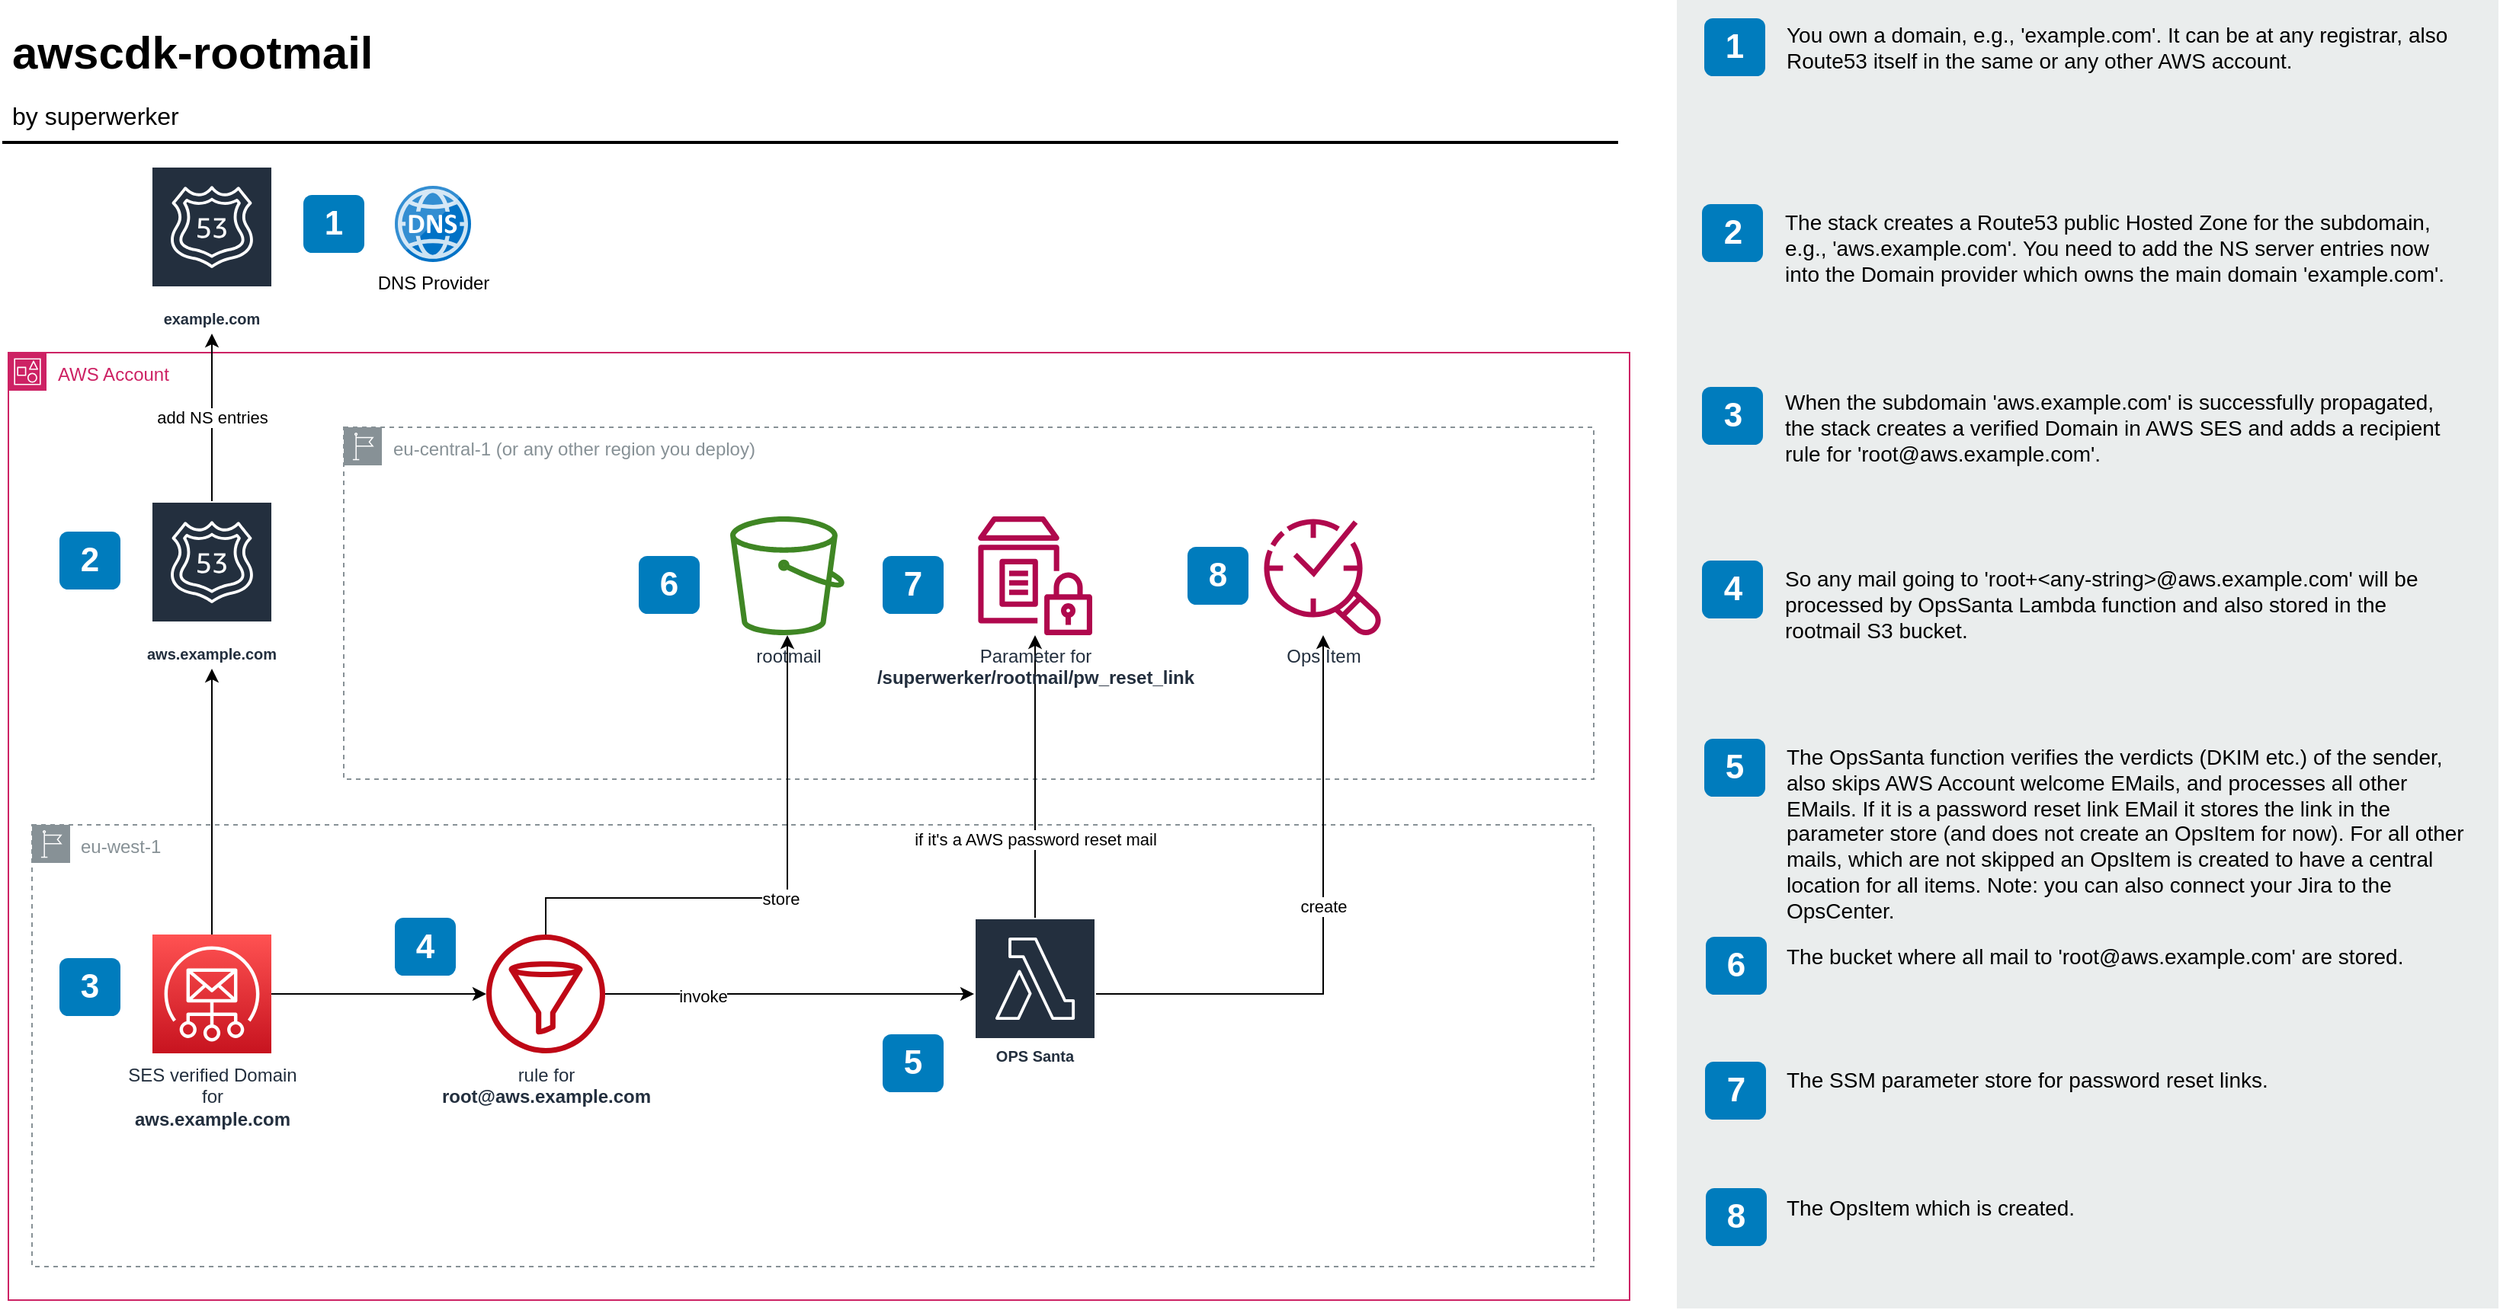 <mxfile version="21.6.6" type="device">
  <diagram id="Ht1M8jgEwFfnCIfOTk4-" name="Page-1">
    <mxGraphModel dx="1794" dy="775" grid="1" gridSize="10" guides="1" tooltips="1" connect="1" arrows="1" fold="1" page="1" pageScale="1" pageWidth="1169" pageHeight="827" math="0" shadow="0">
      <root>
        <mxCell id="0" />
        <mxCell id="1" parent="0" />
        <mxCell id="-QjtrjUzRDEMRZ5MF8oH-9" value="1" style="rounded=1;whiteSpace=wrap;html=1;fillColor=#007CBD;strokeColor=none;fontColor=#FFFFFF;fontStyle=1;fontSize=22;" parent="1" vertex="1">
          <mxGeometry x="250" y="179" width="40" height="38" as="geometry" />
        </mxCell>
        <mxCell id="-QjtrjUzRDEMRZ5MF8oH-47" value="awscdk-rootmail" style="text;html=1;resizable=0;points=[];autosize=1;align=left;verticalAlign=top;spacingTop=-4;fontSize=30;fontStyle=1" parent="1" vertex="1">
          <mxGeometry x="56.5" y="64.5" width="260" height="40" as="geometry" />
        </mxCell>
        <mxCell id="-QjtrjUzRDEMRZ5MF8oH-48" value="by superwerker" style="text;html=1;resizable=0;points=[];autosize=1;align=left;verticalAlign=top;spacingTop=-4;fontSize=16;" parent="1" vertex="1">
          <mxGeometry x="56.5" y="114.5" width="130" height="30" as="geometry" />
        </mxCell>
        <mxCell id="SCVMTBWpLvtzJIhz15lM-1" value="" style="line;strokeWidth=2;html=1;fontSize=14;" parent="1" vertex="1">
          <mxGeometry x="52.5" y="139.5" width="1060" height="10" as="geometry" />
        </mxCell>
        <mxCell id="7OVz4w7n9kzEPWy-4BBC-3" value="" style="rounded=0;whiteSpace=wrap;html=1;fillColor=#EAEDED;fontSize=22;fontColor=#FFFFFF;strokeColor=none;labelBackgroundColor=none;" parent="1" vertex="1">
          <mxGeometry x="1151" y="51" width="539" height="859" as="geometry" />
        </mxCell>
        <mxCell id="7OVz4w7n9kzEPWy-4BBC-4" value="1" style="rounded=1;whiteSpace=wrap;html=1;fillColor=#007CBD;strokeColor=none;fontColor=#FFFFFF;fontStyle=1;fontSize=22;labelBackgroundColor=none;" parent="1" vertex="1">
          <mxGeometry x="1169" y="63" width="40" height="38" as="geometry" />
        </mxCell>
        <mxCell id="7OVz4w7n9kzEPWy-4BBC-5" value="2" style="rounded=1;whiteSpace=wrap;html=1;fillColor=#007CBD;strokeColor=none;fontColor=#FFFFFF;fontStyle=1;fontSize=22;labelBackgroundColor=none;" parent="1" vertex="1">
          <mxGeometry x="1167.5" y="185" width="40" height="38" as="geometry" />
        </mxCell>
        <mxCell id="7OVz4w7n9kzEPWy-4BBC-6" value="3" style="rounded=1;whiteSpace=wrap;html=1;fillColor=#007CBD;strokeColor=none;fontColor=#FFFFFF;fontStyle=1;fontSize=22;labelBackgroundColor=none;" parent="1" vertex="1">
          <mxGeometry x="1167.5" y="305" width="40" height="38" as="geometry" />
        </mxCell>
        <mxCell id="7OVz4w7n9kzEPWy-4BBC-7" value="4" style="rounded=1;whiteSpace=wrap;html=1;fillColor=#007CBD;strokeColor=none;fontColor=#FFFFFF;fontStyle=1;fontSize=22;labelBackgroundColor=none;" parent="1" vertex="1">
          <mxGeometry x="1167.5" y="419" width="40" height="38" as="geometry" />
        </mxCell>
        <mxCell id="7OVz4w7n9kzEPWy-4BBC-8" value="5" style="rounded=1;whiteSpace=wrap;html=1;fillColor=#007CBD;strokeColor=none;fontColor=#FFFFFF;fontStyle=1;fontSize=22;labelBackgroundColor=none;" parent="1" vertex="1">
          <mxGeometry x="1169" y="536" width="40" height="38" as="geometry" />
        </mxCell>
        <mxCell id="7OVz4w7n9kzEPWy-4BBC-9" value="6" style="rounded=1;whiteSpace=wrap;html=1;fillColor=#007CBD;strokeColor=none;fontColor=#FFFFFF;fontStyle=1;fontSize=22;labelBackgroundColor=none;" parent="1" vertex="1">
          <mxGeometry x="1170" y="666" width="40" height="38" as="geometry" />
        </mxCell>
        <mxCell id="7OVz4w7n9kzEPWy-4BBC-10" value="7" style="rounded=1;whiteSpace=wrap;html=1;fillColor=#007CBD;strokeColor=none;fontColor=#FFFFFF;fontStyle=1;fontSize=22;labelBackgroundColor=none;" parent="1" vertex="1">
          <mxGeometry x="1169.5" y="748" width="40" height="38" as="geometry" />
        </mxCell>
        <mxCell id="7OVz4w7n9kzEPWy-4BBC-11" value="8" style="rounded=1;whiteSpace=wrap;html=1;fillColor=#007CBD;strokeColor=none;fontColor=#FFFFFF;fontStyle=1;fontSize=22;labelBackgroundColor=none;" parent="1" vertex="1">
          <mxGeometry x="1170" y="831" width="40" height="38" as="geometry" />
        </mxCell>
        <mxCell id="7OVz4w7n9kzEPWy-4BBC-13" value="&lt;span&gt;You own a domain, e.g., &#39;example.com&#39;. It can be at any registrar, also Route53 itself in the same or any other AWS account.&lt;/span&gt;" style="text;html=1;align=left;verticalAlign=top;spacingTop=-4;fontSize=14;labelBackgroundColor=none;whiteSpace=wrap;" parent="1" vertex="1">
          <mxGeometry x="1220.5" y="62.5" width="449" height="118" as="geometry" />
        </mxCell>
        <mxCell id="7OVz4w7n9kzEPWy-4BBC-14" value="The stack creates a Route53 public Hosted Zone for the subdomain, e.g., &#39;aws.example.com&#39;. You need to add the NS server entries now into the Domain provider which owns the main domain &#39;example.com&#39;." style="text;html=1;align=left;verticalAlign=top;spacingTop=-4;fontSize=14;labelBackgroundColor=none;whiteSpace=wrap;" parent="1" vertex="1">
          <mxGeometry x="1219.5" y="185.5" width="450" height="115" as="geometry" />
        </mxCell>
        <mxCell id="7OVz4w7n9kzEPWy-4BBC-15" value="&lt;span&gt;When the subdomain &#39;aws.example.com&#39; is successfully propagated, the stack creates a verified Domain in AWS SES and adds a recipient rule for &#39;root@aws.example.com&#39;. &lt;br&gt;&lt;/span&gt;" style="text;html=1;align=left;verticalAlign=top;spacingTop=-4;fontSize=14;labelBackgroundColor=none;whiteSpace=wrap;" parent="1" vertex="1">
          <mxGeometry x="1219.5" y="303.5" width="450" height="117" as="geometry" />
        </mxCell>
        <mxCell id="7OVz4w7n9kzEPWy-4BBC-16" value="So any mail going to &#39;root+&amp;lt;any-string&amp;gt;@aws.example.com&#39; will be processed by OpsSanta Lambda function and also stored in the rootmail S3 bucket." style="text;html=1;align=left;verticalAlign=top;spacingTop=-4;fontSize=14;labelBackgroundColor=none;whiteSpace=wrap;" parent="1" vertex="1">
          <mxGeometry x="1219.5" y="419.5" width="450" height="121" as="geometry" />
        </mxCell>
        <mxCell id="7OVz4w7n9kzEPWy-4BBC-17" value="&lt;span&gt;The OpsSanta function verifies the verdicts (DKIM etc.) of the sender, also skips AWS Account welcome EMails, and processes all other EMails. If it is a password reset link EMail it stores the link in the parameter store (and does not create an OpsItem for now). For all other mails, which are not skipped an OpsItem is created to have a central location for all items. Note: you can also connect your Jira to the OpsCenter.&lt;/span&gt;" style="text;html=1;align=left;verticalAlign=top;spacingTop=-4;fontSize=14;labelBackgroundColor=none;whiteSpace=wrap;" parent="1" vertex="1">
          <mxGeometry x="1220.5" y="536.5" width="449" height="123.5" as="geometry" />
        </mxCell>
        <mxCell id="7OVz4w7n9kzEPWy-4BBC-18" value="&lt;span&gt;The bucket where all mail to &#39;root@aws.example.com&#39; are stored.&lt;/span&gt;" style="text;html=1;align=left;verticalAlign=top;spacingTop=-4;fontSize=14;labelBackgroundColor=none;whiteSpace=wrap;" parent="1" vertex="1">
          <mxGeometry x="1220.5" y="667.5" width="450" height="62.5" as="geometry" />
        </mxCell>
        <mxCell id="7OVz4w7n9kzEPWy-4BBC-19" value="&lt;span&gt;The SSM parameter store for password reset links.&lt;/span&gt;" style="text;html=1;align=left;verticalAlign=top;spacingTop=-4;fontSize=14;labelBackgroundColor=none;whiteSpace=wrap;" parent="1" vertex="1">
          <mxGeometry x="1220.5" y="748.5" width="449" height="47.5" as="geometry" />
        </mxCell>
        <mxCell id="7OVz4w7n9kzEPWy-4BBC-20" value="&lt;span&gt;The OpsItem which is created.&lt;/span&gt;" style="text;html=1;align=left;verticalAlign=top;spacingTop=-4;fontSize=14;labelBackgroundColor=none;whiteSpace=wrap;" parent="1" vertex="1">
          <mxGeometry x="1220.5" y="832.5" width="449" height="48.5" as="geometry" />
        </mxCell>
        <mxCell id="bbvVeTHvoaUDWQekboov-1" value="AWS Account" style="points=[[0,0],[0.25,0],[0.5,0],[0.75,0],[1,0],[1,0.25],[1,0.5],[1,0.75],[1,1],[0.75,1],[0.5,1],[0.25,1],[0,1],[0,0.75],[0,0.5],[0,0.25]];outlineConnect=0;gradientColor=none;html=1;whiteSpace=wrap;fontSize=12;fontStyle=0;container=1;pointerEvents=0;collapsible=0;recursiveResize=0;shape=mxgraph.aws4.group;grIcon=mxgraph.aws4.group_account;strokeColor=#CD2264;fillColor=none;verticalAlign=top;align=left;spacingLeft=30;fontColor=#CD2264;dashed=0;" vertex="1" parent="1">
          <mxGeometry x="56.5" y="282.5" width="1063.5" height="622" as="geometry" />
        </mxCell>
        <mxCell id="bbvVeTHvoaUDWQekboov-2" value="eu-west-1" style="sketch=0;outlineConnect=0;gradientColor=none;html=1;whiteSpace=wrap;fontSize=12;fontStyle=0;shape=mxgraph.aws4.group;grIcon=mxgraph.aws4.group_region;strokeColor=#879196;fillColor=none;verticalAlign=top;align=left;spacingLeft=30;fontColor=#879196;dashed=1;" vertex="1" parent="bbvVeTHvoaUDWQekboov-1">
          <mxGeometry x="15.5" y="310" width="1024.5" height="290" as="geometry" />
        </mxCell>
        <mxCell id="bbvVeTHvoaUDWQekboov-5" value="eu-central-1 (or any other region you deploy)" style="sketch=0;outlineConnect=0;gradientColor=none;html=1;whiteSpace=wrap;fontSize=12;fontStyle=0;shape=mxgraph.aws4.group;grIcon=mxgraph.aws4.group_region;strokeColor=#879196;fillColor=none;verticalAlign=top;align=left;spacingLeft=30;fontColor=#879196;dashed=1;" vertex="1" parent="bbvVeTHvoaUDWQekboov-1">
          <mxGeometry x="220" y="49" width="820" height="231" as="geometry" />
        </mxCell>
        <mxCell id="bbvVeTHvoaUDWQekboov-7" value="aws.example.com" style="sketch=0;outlineConnect=0;fontColor=#232F3E;gradientColor=none;strokeColor=#ffffff;fillColor=#232F3E;dashed=0;verticalLabelPosition=middle;verticalAlign=bottom;align=center;html=1;whiteSpace=wrap;fontSize=10;fontStyle=1;spacing=3;shape=mxgraph.aws4.productIcon;prIcon=mxgraph.aws4.route_53;" vertex="1" parent="bbvVeTHvoaUDWQekboov-1">
          <mxGeometry x="93.5" y="97.5" width="80" height="110" as="geometry" />
        </mxCell>
        <mxCell id="bbvVeTHvoaUDWQekboov-8" value="rootmail" style="sketch=0;outlineConnect=0;fontColor=#232F3E;gradientColor=none;fillColor=#3F8624;strokeColor=none;dashed=0;verticalLabelPosition=bottom;verticalAlign=top;align=center;html=1;fontSize=12;fontStyle=0;aspect=fixed;pointerEvents=1;shape=mxgraph.aws4.bucket;" vertex="1" parent="bbvVeTHvoaUDWQekboov-1">
          <mxGeometry x="473.5" y="107.5" width="75" height="78" as="geometry" />
        </mxCell>
        <mxCell id="bbvVeTHvoaUDWQekboov-14" value="" style="edgeStyle=orthogonalEdgeStyle;rounded=0;orthogonalLoop=1;jettySize=auto;html=1;" edge="1" parent="bbvVeTHvoaUDWQekboov-1" source="bbvVeTHvoaUDWQekboov-9" target="bbvVeTHvoaUDWQekboov-13">
          <mxGeometry relative="1" as="geometry" />
        </mxCell>
        <mxCell id="bbvVeTHvoaUDWQekboov-16" value="" style="edgeStyle=orthogonalEdgeStyle;rounded=0;orthogonalLoop=1;jettySize=auto;html=1;" edge="1" parent="bbvVeTHvoaUDWQekboov-1" source="bbvVeTHvoaUDWQekboov-9" target="bbvVeTHvoaUDWQekboov-7">
          <mxGeometry relative="1" as="geometry" />
        </mxCell>
        <mxCell id="bbvVeTHvoaUDWQekboov-9" value="SES verified Domain&lt;br&gt;for&lt;br&gt;&lt;b&gt;aws.example.com&lt;/b&gt;" style="sketch=0;points=[[0,0,0],[0.25,0,0],[0.5,0,0],[0.75,0,0],[1,0,0],[0,1,0],[0.25,1,0],[0.5,1,0],[0.75,1,0],[1,1,0],[0,0.25,0],[0,0.5,0],[0,0.75,0],[1,0.25,0],[1,0.5,0],[1,0.75,0]];outlineConnect=0;fontColor=#232F3E;gradientColor=#FF5252;gradientDirection=north;fillColor=#C7131F;strokeColor=#ffffff;dashed=0;verticalLabelPosition=bottom;verticalAlign=top;align=center;html=1;fontSize=12;fontStyle=0;aspect=fixed;shape=mxgraph.aws4.resourceIcon;resIcon=mxgraph.aws4.simple_email_service;" vertex="1" parent="bbvVeTHvoaUDWQekboov-1">
          <mxGeometry x="94.5" y="382" width="78" height="78" as="geometry" />
        </mxCell>
        <mxCell id="bbvVeTHvoaUDWQekboov-17" value="store" style="edgeStyle=orthogonalEdgeStyle;rounded=0;orthogonalLoop=1;jettySize=auto;html=1;" edge="1" parent="bbvVeTHvoaUDWQekboov-1" source="bbvVeTHvoaUDWQekboov-13" target="bbvVeTHvoaUDWQekboov-8">
          <mxGeometry relative="1" as="geometry">
            <Array as="points">
              <mxPoint x="353" y="358" />
              <mxPoint x="511" y="358" />
            </Array>
          </mxGeometry>
        </mxCell>
        <mxCell id="bbvVeTHvoaUDWQekboov-19" value="" style="edgeStyle=orthogonalEdgeStyle;rounded=0;orthogonalLoop=1;jettySize=auto;html=1;" edge="1" parent="bbvVeTHvoaUDWQekboov-1" source="bbvVeTHvoaUDWQekboov-13" target="bbvVeTHvoaUDWQekboov-18">
          <mxGeometry relative="1" as="geometry" />
        </mxCell>
        <mxCell id="bbvVeTHvoaUDWQekboov-20" value="invoke" style="edgeLabel;html=1;align=center;verticalAlign=middle;resizable=0;points=[];" vertex="1" connectable="0" parent="bbvVeTHvoaUDWQekboov-19">
          <mxGeometry x="-0.47" relative="1" as="geometry">
            <mxPoint y="1" as="offset" />
          </mxGeometry>
        </mxCell>
        <mxCell id="bbvVeTHvoaUDWQekboov-13" value="rule for&lt;br&gt;&lt;b&gt;root@aws.example.com&lt;/b&gt;" style="sketch=0;outlineConnect=0;fontColor=#232F3E;gradientColor=none;fillColor=#BF0816;strokeColor=none;dashed=0;verticalLabelPosition=bottom;verticalAlign=top;align=center;html=1;fontSize=12;fontStyle=0;aspect=fixed;pointerEvents=1;shape=mxgraph.aws4.filtering_rule;" vertex="1" parent="bbvVeTHvoaUDWQekboov-1">
          <mxGeometry x="313.5" y="382" width="78" height="78" as="geometry" />
        </mxCell>
        <mxCell id="bbvVeTHvoaUDWQekboov-22" value="" style="edgeStyle=orthogonalEdgeStyle;rounded=0;orthogonalLoop=1;jettySize=auto;html=1;" edge="1" parent="bbvVeTHvoaUDWQekboov-1" source="bbvVeTHvoaUDWQekboov-18" target="bbvVeTHvoaUDWQekboov-21">
          <mxGeometry relative="1" as="geometry" />
        </mxCell>
        <mxCell id="bbvVeTHvoaUDWQekboov-23" value="create" style="edgeLabel;html=1;align=center;verticalAlign=middle;resizable=0;points=[];" vertex="1" connectable="0" parent="bbvVeTHvoaUDWQekboov-22">
          <mxGeometry x="0.081" relative="1" as="geometry">
            <mxPoint y="1" as="offset" />
          </mxGeometry>
        </mxCell>
        <mxCell id="bbvVeTHvoaUDWQekboov-25" value="" style="edgeStyle=orthogonalEdgeStyle;rounded=0;orthogonalLoop=1;jettySize=auto;html=1;" edge="1" parent="bbvVeTHvoaUDWQekboov-1" source="bbvVeTHvoaUDWQekboov-18" target="bbvVeTHvoaUDWQekboov-24">
          <mxGeometry relative="1" as="geometry" />
        </mxCell>
        <mxCell id="bbvVeTHvoaUDWQekboov-26" value="if it&#39;s a AWS password reset mail" style="edgeLabel;html=1;align=center;verticalAlign=middle;resizable=0;points=[];" vertex="1" connectable="0" parent="bbvVeTHvoaUDWQekboov-25">
          <mxGeometry x="-0.437" relative="1" as="geometry">
            <mxPoint as="offset" />
          </mxGeometry>
        </mxCell>
        <mxCell id="bbvVeTHvoaUDWQekboov-18" value="OPS Santa" style="sketch=0;outlineConnect=0;fontColor=#232F3E;gradientColor=none;strokeColor=#ffffff;fillColor=#232F3E;dashed=0;verticalLabelPosition=middle;verticalAlign=bottom;align=center;html=1;whiteSpace=wrap;fontSize=10;fontStyle=1;spacing=3;shape=mxgraph.aws4.productIcon;prIcon=mxgraph.aws4.lambda;" vertex="1" parent="bbvVeTHvoaUDWQekboov-1">
          <mxGeometry x="633.5" y="371" width="80" height="100" as="geometry" />
        </mxCell>
        <mxCell id="bbvVeTHvoaUDWQekboov-21" value="Ops Item" style="sketch=0;outlineConnect=0;fontColor=#232F3E;gradientColor=none;fillColor=#B0084D;strokeColor=none;dashed=0;verticalLabelPosition=bottom;verticalAlign=top;align=center;html=1;fontSize=12;fontStyle=0;aspect=fixed;pointerEvents=1;shape=mxgraph.aws4.systems_manager_opscenter;" vertex="1" parent="bbvVeTHvoaUDWQekboov-1">
          <mxGeometry x="823.5" y="107.5" width="78" height="78" as="geometry" />
        </mxCell>
        <mxCell id="bbvVeTHvoaUDWQekboov-24" value="Parameter for&lt;br&gt;&lt;b&gt;/superwerker/rootmail/pw_reset_link&lt;/b&gt;" style="sketch=0;outlineConnect=0;fontColor=#232F3E;gradientColor=none;fillColor=#B0084D;strokeColor=none;dashed=0;verticalLabelPosition=bottom;verticalAlign=top;align=center;html=1;fontSize=12;fontStyle=0;aspect=fixed;pointerEvents=1;shape=mxgraph.aws4.parameter_store;" vertex="1" parent="bbvVeTHvoaUDWQekboov-1">
          <mxGeometry x="636" y="107.5" width="75" height="78" as="geometry" />
        </mxCell>
        <mxCell id="-QjtrjUzRDEMRZ5MF8oH-27" value="2" style="rounded=1;whiteSpace=wrap;html=1;fillColor=#007CBD;strokeColor=none;fontColor=#FFFFFF;fontStyle=1;fontSize=22;" parent="bbvVeTHvoaUDWQekboov-1" vertex="1">
          <mxGeometry x="33.5" y="117.5" width="40" height="38" as="geometry" />
        </mxCell>
        <mxCell id="-QjtrjUzRDEMRZ5MF8oH-28" value="3" style="rounded=1;whiteSpace=wrap;html=1;fillColor=#007CBD;strokeColor=none;fontColor=#FFFFFF;fontStyle=1;fontSize=22;" parent="bbvVeTHvoaUDWQekboov-1" vertex="1">
          <mxGeometry x="33.5" y="397.5" width="40" height="38" as="geometry" />
        </mxCell>
        <mxCell id="bbvVeTHvoaUDWQekboov-48" value="4" style="rounded=1;whiteSpace=wrap;html=1;fillColor=#007CBD;strokeColor=none;fontColor=#FFFFFF;fontStyle=1;fontSize=22;" vertex="1" parent="bbvVeTHvoaUDWQekboov-1">
          <mxGeometry x="253.5" y="371" width="40" height="38" as="geometry" />
        </mxCell>
        <mxCell id="bbvVeTHvoaUDWQekboov-49" value="5" style="rounded=1;whiteSpace=wrap;html=1;fillColor=#007CBD;strokeColor=none;fontColor=#FFFFFF;fontStyle=1;fontSize=22;" vertex="1" parent="bbvVeTHvoaUDWQekboov-1">
          <mxGeometry x="573.5" y="447.5" width="40" height="38" as="geometry" />
        </mxCell>
        <mxCell id="bbvVeTHvoaUDWQekboov-50" value="6" style="rounded=1;whiteSpace=wrap;html=1;fillColor=#007CBD;strokeColor=none;fontColor=#FFFFFF;fontStyle=1;fontSize=22;" vertex="1" parent="bbvVeTHvoaUDWQekboov-1">
          <mxGeometry x="413.5" y="133.5" width="40" height="38" as="geometry" />
        </mxCell>
        <mxCell id="bbvVeTHvoaUDWQekboov-51" value="7" style="rounded=1;whiteSpace=wrap;html=1;fillColor=#007CBD;strokeColor=none;fontColor=#FFFFFF;fontStyle=1;fontSize=22;" vertex="1" parent="bbvVeTHvoaUDWQekboov-1">
          <mxGeometry x="573.5" y="133.5" width="40" height="38" as="geometry" />
        </mxCell>
        <mxCell id="bbvVeTHvoaUDWQekboov-52" value="8" style="rounded=1;whiteSpace=wrap;html=1;fillColor=#007CBD;strokeColor=none;fontColor=#FFFFFF;fontStyle=1;fontSize=22;" vertex="1" parent="bbvVeTHvoaUDWQekboov-1">
          <mxGeometry x="773.5" y="127.5" width="40" height="38" as="geometry" />
        </mxCell>
        <mxCell id="bbvVeTHvoaUDWQekboov-10" value="&lt;br&gt;example.com" style="sketch=0;outlineConnect=0;fontColor=#232F3E;gradientColor=none;strokeColor=#ffffff;fillColor=#232F3E;dashed=0;verticalLabelPosition=middle;verticalAlign=bottom;align=center;html=1;whiteSpace=wrap;fontSize=10;fontStyle=1;spacing=3;shape=mxgraph.aws4.productIcon;prIcon=mxgraph.aws4.route_53;" vertex="1" parent="1">
          <mxGeometry x="150" y="160" width="80" height="110" as="geometry" />
        </mxCell>
        <mxCell id="bbvVeTHvoaUDWQekboov-11" value="DNS Provider" style="image;sketch=0;aspect=fixed;html=1;points=[];align=center;fontSize=12;image=img/lib/mscae/DNS.svg;" vertex="1" parent="1">
          <mxGeometry x="310" y="173" width="50" height="50" as="geometry" />
        </mxCell>
        <mxCell id="bbvVeTHvoaUDWQekboov-12" value="add NS entries" style="edgeStyle=orthogonalEdgeStyle;rounded=0;orthogonalLoop=1;jettySize=auto;html=1;" edge="1" parent="1" source="bbvVeTHvoaUDWQekboov-7" target="bbvVeTHvoaUDWQekboov-10">
          <mxGeometry relative="1" as="geometry" />
        </mxCell>
      </root>
    </mxGraphModel>
  </diagram>
</mxfile>

